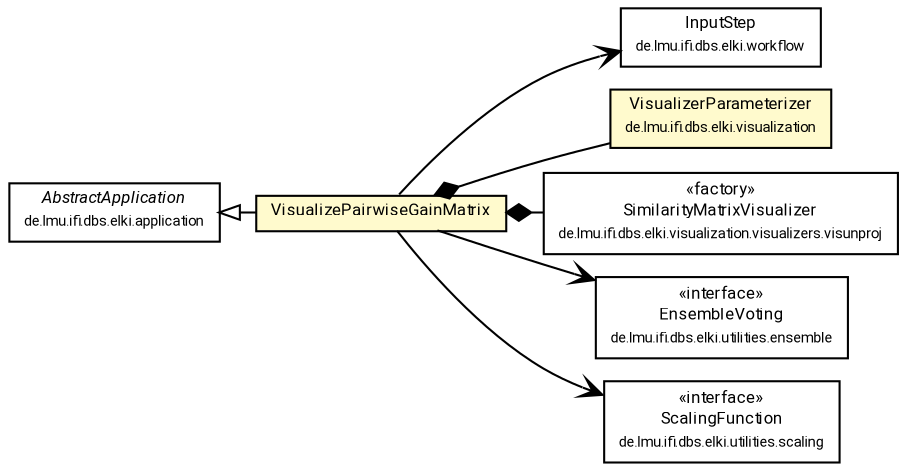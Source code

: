 #!/usr/local/bin/dot
#
# Class diagram 
# Generated by UMLGraph version R5_7_2-60-g0e99a6 (http://www.spinellis.gr/umlgraph/)
#

digraph G {
	graph [fontnames="svg"]
	edge [fontname="Roboto",fontsize=7,labelfontname="Roboto",labelfontsize=7,color="black"];
	node [fontname="Roboto",fontcolor="black",fontsize=8,shape=plaintext,margin=0,width=0,height=0];
	nodesep=0.15;
	ranksep=0.25;
	rankdir=LR;
	// de.lmu.ifi.dbs.elki.workflow.InputStep
	c10735798 [label=<<table title="de.lmu.ifi.dbs.elki.workflow.InputStep" border="0" cellborder="1" cellspacing="0" cellpadding="2" href="../../workflow/InputStep.html" target="_parent">
		<tr><td><table border="0" cellspacing="0" cellpadding="1">
		<tr><td align="center" balign="center"> <font face="Roboto">InputStep</font> </td></tr>
		<tr><td align="center" balign="center"> <font face="Roboto" point-size="7.0">de.lmu.ifi.dbs.elki.workflow</font> </td></tr>
		</table></td></tr>
		</table>>, URL="../../workflow/InputStep.html"];
	// de.lmu.ifi.dbs.elki.visualization.VisualizerParameterizer
	c10736005 [label=<<table title="de.lmu.ifi.dbs.elki.visualization.VisualizerParameterizer" border="0" cellborder="1" cellspacing="0" cellpadding="2" bgcolor="LemonChiffon" href="../../visualization/VisualizerParameterizer.html" target="_parent">
		<tr><td><table border="0" cellspacing="0" cellpadding="1">
		<tr><td align="center" balign="center"> <font face="Roboto">VisualizerParameterizer</font> </td></tr>
		<tr><td align="center" balign="center"> <font face="Roboto" point-size="7.0">de.lmu.ifi.dbs.elki.visualization</font> </td></tr>
		</table></td></tr>
		</table>>, URL="../../visualization/VisualizerParameterizer.html"];
	// de.lmu.ifi.dbs.elki.visualization.visualizers.visunproj.SimilarityMatrixVisualizer
	c10736258 [label=<<table title="de.lmu.ifi.dbs.elki.visualization.visualizers.visunproj.SimilarityMatrixVisualizer" border="0" cellborder="1" cellspacing="0" cellpadding="2" href="../../visualization/visualizers/visunproj/SimilarityMatrixVisualizer.html" target="_parent">
		<tr><td><table border="0" cellspacing="0" cellpadding="1">
		<tr><td align="center" balign="center"> &#171;factory&#187; </td></tr>
		<tr><td align="center" balign="center"> <font face="Roboto">SimilarityMatrixVisualizer</font> </td></tr>
		<tr><td align="center" balign="center"> <font face="Roboto" point-size="7.0">de.lmu.ifi.dbs.elki.visualization.visualizers.visunproj</font> </td></tr>
		</table></td></tr>
		</table>>, URL="../../visualization/visualizers/visunproj/SimilarityMatrixVisualizer.html"];
	// de.lmu.ifi.dbs.elki.application.greedyensemble.VisualizePairwiseGainMatrix
	c10736260 [label=<<table title="de.lmu.ifi.dbs.elki.application.greedyensemble.VisualizePairwiseGainMatrix" border="0" cellborder="1" cellspacing="0" cellpadding="2" bgcolor="lemonChiffon" href="VisualizePairwiseGainMatrix.html" target="_parent">
		<tr><td><table border="0" cellspacing="0" cellpadding="1">
		<tr><td align="center" balign="center"> <font face="Roboto">VisualizePairwiseGainMatrix</font> </td></tr>
		</table></td></tr>
		</table>>, URL="VisualizePairwiseGainMatrix.html"];
	// de.lmu.ifi.dbs.elki.utilities.ensemble.EnsembleVoting
	c10736777 [label=<<table title="de.lmu.ifi.dbs.elki.utilities.ensemble.EnsembleVoting" border="0" cellborder="1" cellspacing="0" cellpadding="2" href="../../utilities/ensemble/EnsembleVoting.html" target="_parent">
		<tr><td><table border="0" cellspacing="0" cellpadding="1">
		<tr><td align="center" balign="center"> &#171;interface&#187; </td></tr>
		<tr><td align="center" balign="center"> <font face="Roboto">EnsembleVoting</font> </td></tr>
		<tr><td align="center" balign="center"> <font face="Roboto" point-size="7.0">de.lmu.ifi.dbs.elki.utilities.ensemble</font> </td></tr>
		</table></td></tr>
		</table>>, URL="../../utilities/ensemble/EnsembleVoting.html"];
	// de.lmu.ifi.dbs.elki.utilities.scaling.ScalingFunction
	c10736786 [label=<<table title="de.lmu.ifi.dbs.elki.utilities.scaling.ScalingFunction" border="0" cellborder="1" cellspacing="0" cellpadding="2" href="../../utilities/scaling/ScalingFunction.html" target="_parent">
		<tr><td><table border="0" cellspacing="0" cellpadding="1">
		<tr><td align="center" balign="center"> &#171;interface&#187; </td></tr>
		<tr><td align="center" balign="center"> <font face="Roboto">ScalingFunction</font> </td></tr>
		<tr><td align="center" balign="center"> <font face="Roboto" point-size="7.0">de.lmu.ifi.dbs.elki.utilities.scaling</font> </td></tr>
		</table></td></tr>
		</table>>, URL="../../utilities/scaling/ScalingFunction.html"];
	// de.lmu.ifi.dbs.elki.application.AbstractApplication
	c10736927 [label=<<table title="de.lmu.ifi.dbs.elki.application.AbstractApplication" border="0" cellborder="1" cellspacing="0" cellpadding="2" href="../AbstractApplication.html" target="_parent">
		<tr><td><table border="0" cellspacing="0" cellpadding="1">
		<tr><td align="center" balign="center"> <font face="Roboto"><i>AbstractApplication</i></font> </td></tr>
		<tr><td align="center" balign="center"> <font face="Roboto" point-size="7.0">de.lmu.ifi.dbs.elki.application</font> </td></tr>
		</table></td></tr>
		</table>>, URL="../AbstractApplication.html"];
	// de.lmu.ifi.dbs.elki.application.greedyensemble.VisualizePairwiseGainMatrix extends de.lmu.ifi.dbs.elki.application.AbstractApplication
	c10736927 -> c10736260 [arrowtail=empty,dir=back,weight=10];
	// de.lmu.ifi.dbs.elki.application.greedyensemble.VisualizePairwiseGainMatrix composed de.lmu.ifi.dbs.elki.visualization.VisualizerParameterizer
	c10736260 -> c10736005 [arrowhead=none,arrowtail=diamond,dir=back,weight=6];
	// de.lmu.ifi.dbs.elki.application.greedyensemble.VisualizePairwiseGainMatrix composed de.lmu.ifi.dbs.elki.visualization.visualizers.visunproj.SimilarityMatrixVisualizer
	c10736260 -> c10736258 [arrowhead=none,arrowtail=diamond,dir=back,weight=6];
	// de.lmu.ifi.dbs.elki.application.greedyensemble.VisualizePairwiseGainMatrix navassoc de.lmu.ifi.dbs.elki.workflow.InputStep
	c10736260 -> c10735798 [arrowhead=open,weight=1];
	// de.lmu.ifi.dbs.elki.application.greedyensemble.VisualizePairwiseGainMatrix navassoc de.lmu.ifi.dbs.elki.utilities.scaling.ScalingFunction
	c10736260 -> c10736786 [arrowhead=open,weight=1];
	// de.lmu.ifi.dbs.elki.application.greedyensemble.VisualizePairwiseGainMatrix navassoc de.lmu.ifi.dbs.elki.utilities.ensemble.EnsembleVoting
	c10736260 -> c10736777 [arrowhead=open,weight=1];
}

